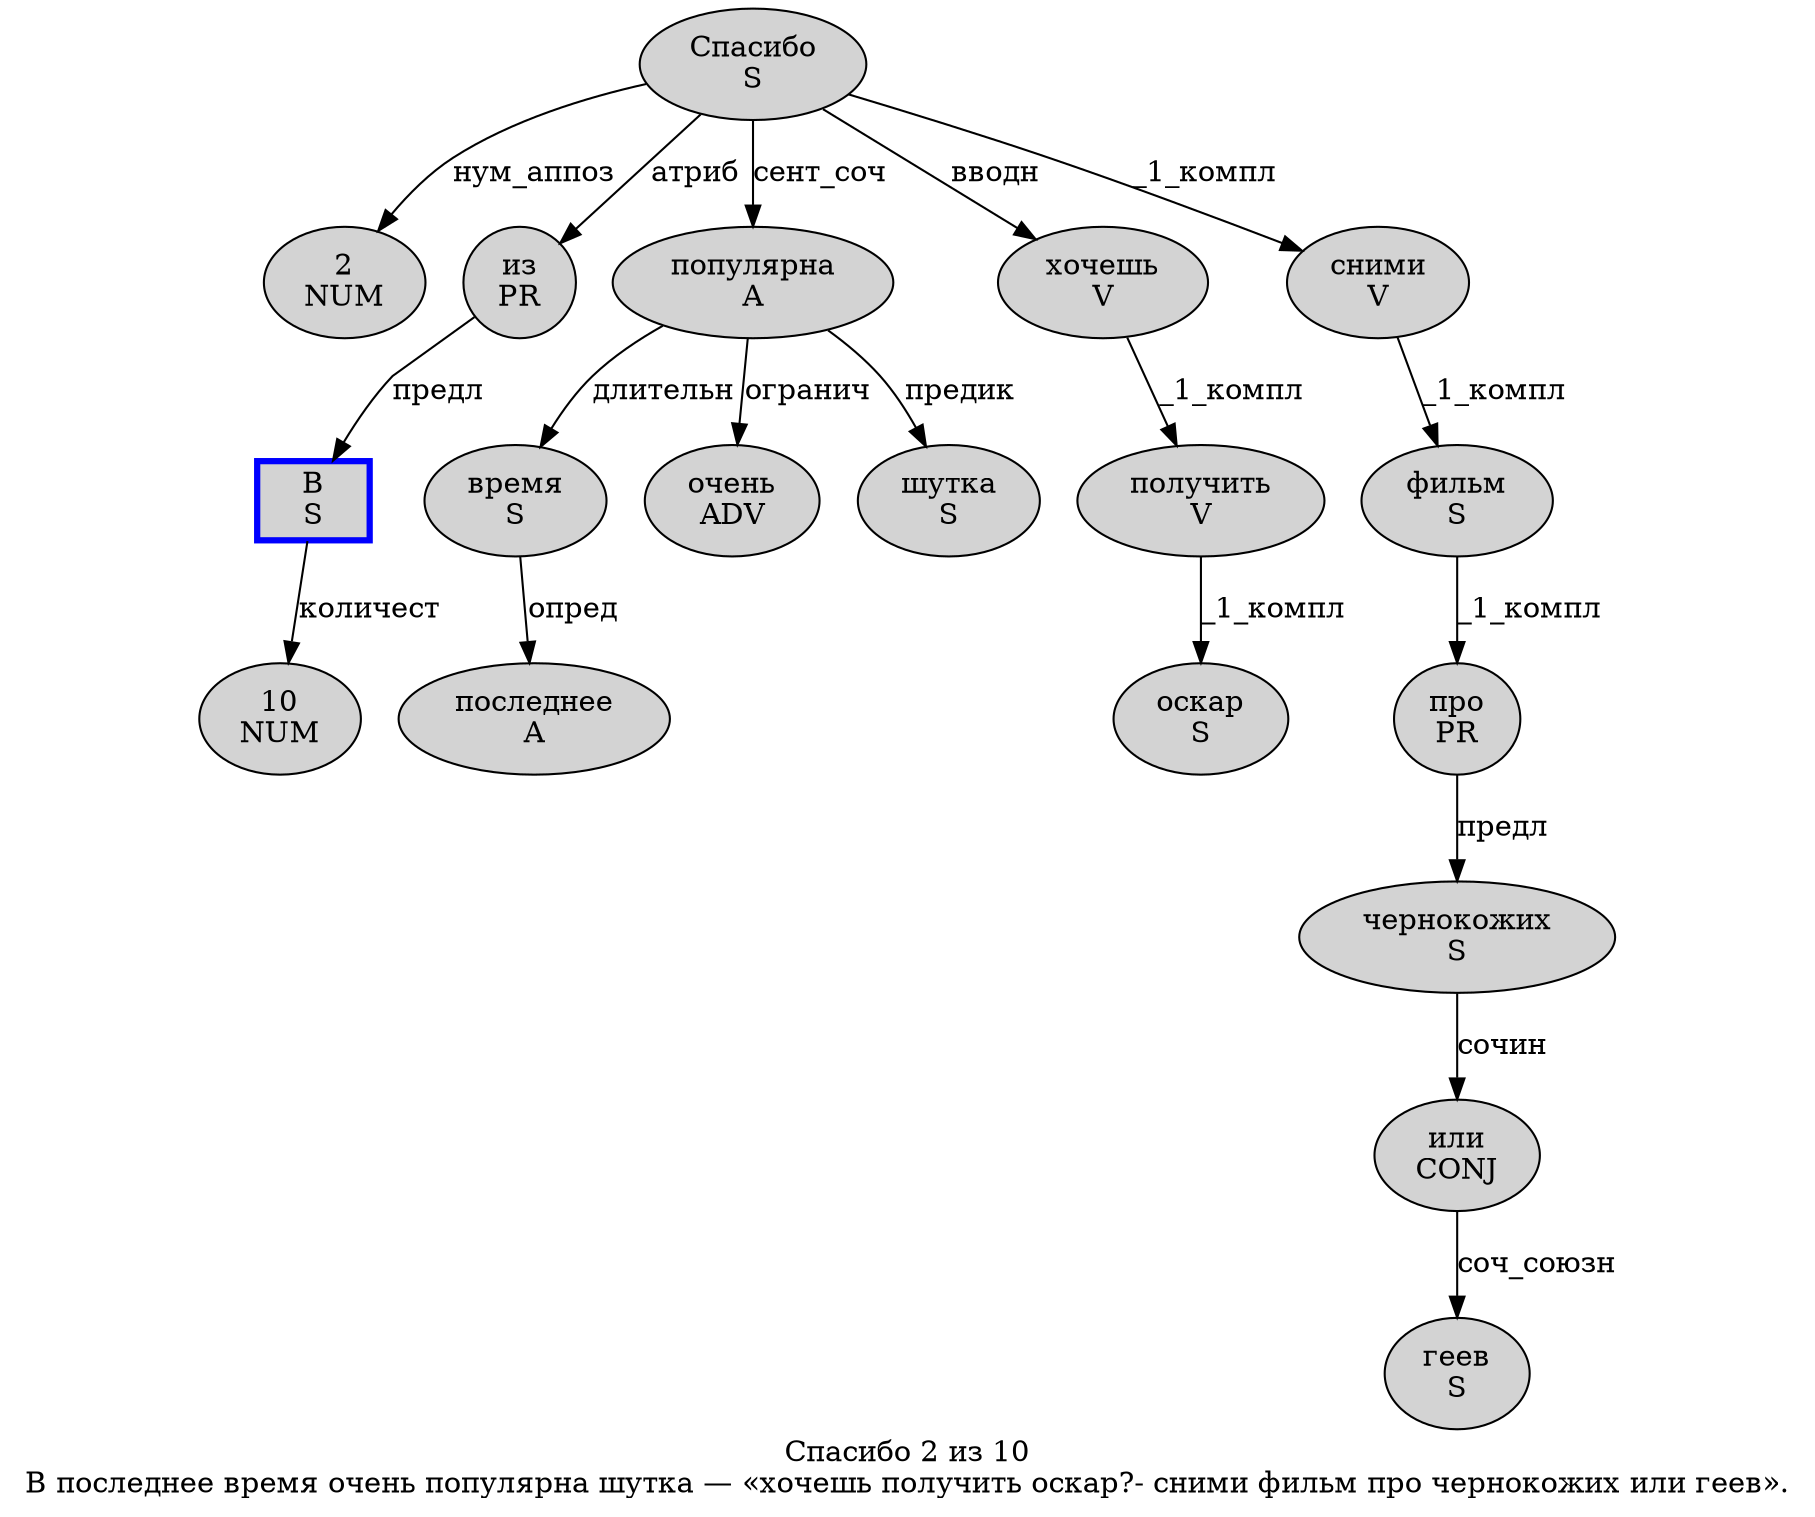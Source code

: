 digraph SENTENCE_4363 {
	graph [label="Спасибо 2 из 10
В последнее время очень популярна шутка — «хочешь получить оскар?- сними фильм про чернокожих или геев»."]
	node [style=filled]
		0 [label="Спасибо
S" color="" fillcolor=lightgray penwidth=1 shape=ellipse]
		1 [label="2
NUM" color="" fillcolor=lightgray penwidth=1 shape=ellipse]
		2 [label="из
PR" color="" fillcolor=lightgray penwidth=1 shape=ellipse]
		3 [label="10
NUM" color="" fillcolor=lightgray penwidth=1 shape=ellipse]
		4 [label="В
S" color=blue fillcolor=lightgray penwidth=3 shape=box]
		5 [label="последнее
A" color="" fillcolor=lightgray penwidth=1 shape=ellipse]
		6 [label="время
S" color="" fillcolor=lightgray penwidth=1 shape=ellipse]
		7 [label="очень
ADV" color="" fillcolor=lightgray penwidth=1 shape=ellipse]
		8 [label="популярна
A" color="" fillcolor=lightgray penwidth=1 shape=ellipse]
		9 [label="шутка
S" color="" fillcolor=lightgray penwidth=1 shape=ellipse]
		12 [label="хочешь
V" color="" fillcolor=lightgray penwidth=1 shape=ellipse]
		13 [label="получить
V" color="" fillcolor=lightgray penwidth=1 shape=ellipse]
		14 [label="оскар
S" color="" fillcolor=lightgray penwidth=1 shape=ellipse]
		17 [label="сними
V" color="" fillcolor=lightgray penwidth=1 shape=ellipse]
		18 [label="фильм
S" color="" fillcolor=lightgray penwidth=1 shape=ellipse]
		19 [label="про
PR" color="" fillcolor=lightgray penwidth=1 shape=ellipse]
		20 [label="чернокожих
S" color="" fillcolor=lightgray penwidth=1 shape=ellipse]
		21 [label="или
CONJ" color="" fillcolor=lightgray penwidth=1 shape=ellipse]
		22 [label="геев
S" color="" fillcolor=lightgray penwidth=1 shape=ellipse]
			6 -> 5 [label="опред"]
			12 -> 13 [label="_1_компл"]
			2 -> 4 [label="предл"]
			20 -> 21 [label="сочин"]
			8 -> 6 [label="длительн"]
			8 -> 7 [label="огранич"]
			8 -> 9 [label="предик"]
			19 -> 20 [label="предл"]
			17 -> 18 [label="_1_компл"]
			4 -> 3 [label="количест"]
			0 -> 1 [label="нум_аппоз"]
			0 -> 2 [label="атриб"]
			0 -> 8 [label="сент_соч"]
			0 -> 12 [label="вводн"]
			0 -> 17 [label="_1_компл"]
			21 -> 22 [label="соч_союзн"]
			13 -> 14 [label="_1_компл"]
			18 -> 19 [label="_1_компл"]
}